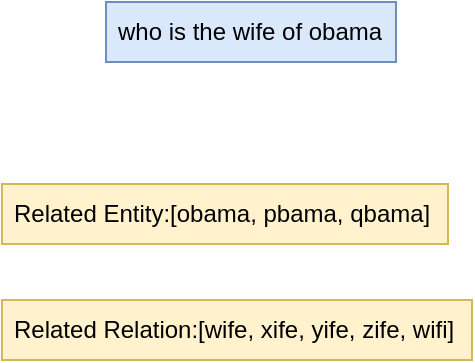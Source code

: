 <mxfile version="24.7.16">
  <diagram name="第 1 页" id="Y7QOJx2r_tzYW9NVxo1p">
    <mxGraphModel dx="830" dy="442" grid="0" gridSize="10" guides="1" tooltips="1" connect="1" arrows="1" fold="1" page="1" pageScale="1" pageWidth="827" pageHeight="1169" math="0" shadow="0">
      <root>
        <mxCell id="0" />
        <mxCell id="1" parent="0" />
        <mxCell id="njOOQbpLu01hRgrDY-26-1" value="who is the wife of obama" style="text;strokeColor=#6c8ebf;fillColor=#dae8fc;align=left;verticalAlign=middle;spacingLeft=4;spacingRight=4;overflow=hidden;points=[[0,0.5],[1,0.5]];portConstraint=eastwest;rotatable=0;whiteSpace=wrap;html=1;" vertex="1" parent="1">
          <mxGeometry x="162" y="311" width="145" height="30" as="geometry" />
        </mxCell>
        <mxCell id="njOOQbpLu01hRgrDY-26-2" value="Related Entity:[obama, pbama, qbama]" style="text;strokeColor=#d6b656;fillColor=#fff2cc;align=left;verticalAlign=middle;spacingLeft=4;spacingRight=4;overflow=hidden;points=[[0,0.5],[1,0.5]];portConstraint=eastwest;rotatable=0;whiteSpace=wrap;html=1;" vertex="1" parent="1">
          <mxGeometry x="110" y="402" width="223" height="30" as="geometry" />
        </mxCell>
        <mxCell id="njOOQbpLu01hRgrDY-26-3" value="Related Relation:[wife, xife, yife, zife, wifi]" style="text;strokeColor=#d6b656;fillColor=#fff2cc;align=left;verticalAlign=middle;spacingLeft=4;spacingRight=4;overflow=hidden;points=[[0,0.5],[1,0.5]];portConstraint=eastwest;rotatable=0;whiteSpace=wrap;html=1;" vertex="1" parent="1">
          <mxGeometry x="110" y="460" width="235" height="30" as="geometry" />
        </mxCell>
      </root>
    </mxGraphModel>
  </diagram>
</mxfile>
